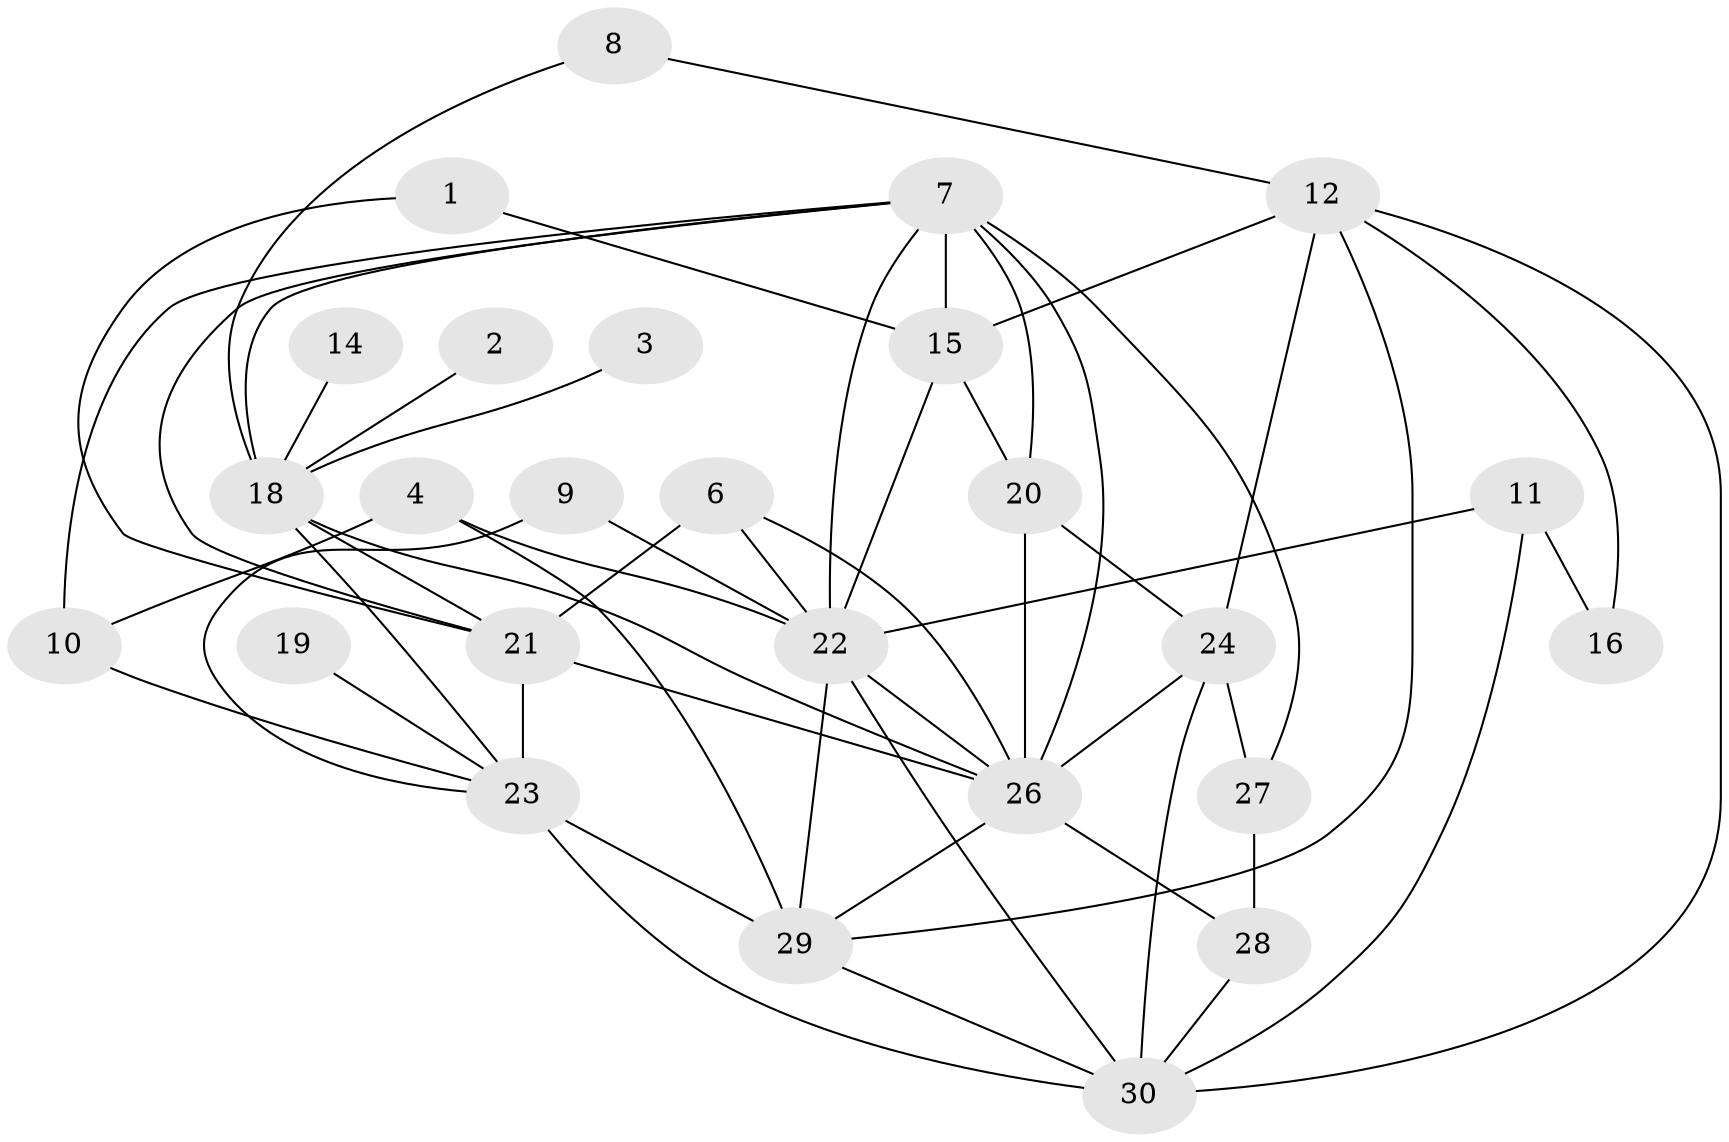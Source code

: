 // original degree distribution, {2: 0.1935483870967742, 1: 0.08064516129032258, 6: 0.08064516129032258, 4: 0.14516129032258066, 5: 0.12903225806451613, 3: 0.2903225806451613, 0: 0.06451612903225806, 9: 0.016129032258064516}
// Generated by graph-tools (version 1.1) at 2025/25/03/09/25 03:25:12]
// undirected, 26 vertices, 55 edges
graph export_dot {
graph [start="1"]
  node [color=gray90,style=filled];
  1;
  2;
  3;
  4;
  6;
  7;
  8;
  9;
  10;
  11;
  12;
  14;
  15;
  16;
  18;
  19;
  20;
  21;
  22;
  23;
  24;
  26;
  27;
  28;
  29;
  30;
  1 -- 15 [weight=1.0];
  1 -- 21 [weight=1.0];
  2 -- 18 [weight=1.0];
  3 -- 18 [weight=1.0];
  4 -- 10 [weight=1.0];
  4 -- 22 [weight=1.0];
  4 -- 29 [weight=1.0];
  6 -- 21 [weight=1.0];
  6 -- 22 [weight=1.0];
  6 -- 26 [weight=1.0];
  7 -- 10 [weight=1.0];
  7 -- 15 [weight=1.0];
  7 -- 18 [weight=1.0];
  7 -- 20 [weight=1.0];
  7 -- 21 [weight=1.0];
  7 -- 22 [weight=1.0];
  7 -- 26 [weight=2.0];
  7 -- 27 [weight=1.0];
  8 -- 12 [weight=1.0];
  8 -- 18 [weight=1.0];
  9 -- 22 [weight=1.0];
  9 -- 23 [weight=1.0];
  10 -- 23 [weight=1.0];
  11 -- 16 [weight=1.0];
  11 -- 22 [weight=1.0];
  11 -- 30 [weight=2.0];
  12 -- 15 [weight=1.0];
  12 -- 16 [weight=1.0];
  12 -- 24 [weight=1.0];
  12 -- 29 [weight=1.0];
  12 -- 30 [weight=1.0];
  14 -- 18 [weight=1.0];
  15 -- 20 [weight=1.0];
  15 -- 22 [weight=1.0];
  18 -- 21 [weight=1.0];
  18 -- 23 [weight=1.0];
  18 -- 26 [weight=1.0];
  19 -- 23 [weight=1.0];
  20 -- 24 [weight=1.0];
  20 -- 26 [weight=2.0];
  21 -- 23 [weight=3.0];
  21 -- 26 [weight=1.0];
  22 -- 26 [weight=3.0];
  22 -- 29 [weight=3.0];
  22 -- 30 [weight=2.0];
  23 -- 29 [weight=1.0];
  23 -- 30 [weight=1.0];
  24 -- 26 [weight=1.0];
  24 -- 27 [weight=1.0];
  24 -- 30 [weight=1.0];
  26 -- 28 [weight=1.0];
  26 -- 29 [weight=2.0];
  27 -- 28 [weight=1.0];
  28 -- 30 [weight=1.0];
  29 -- 30 [weight=1.0];
}
